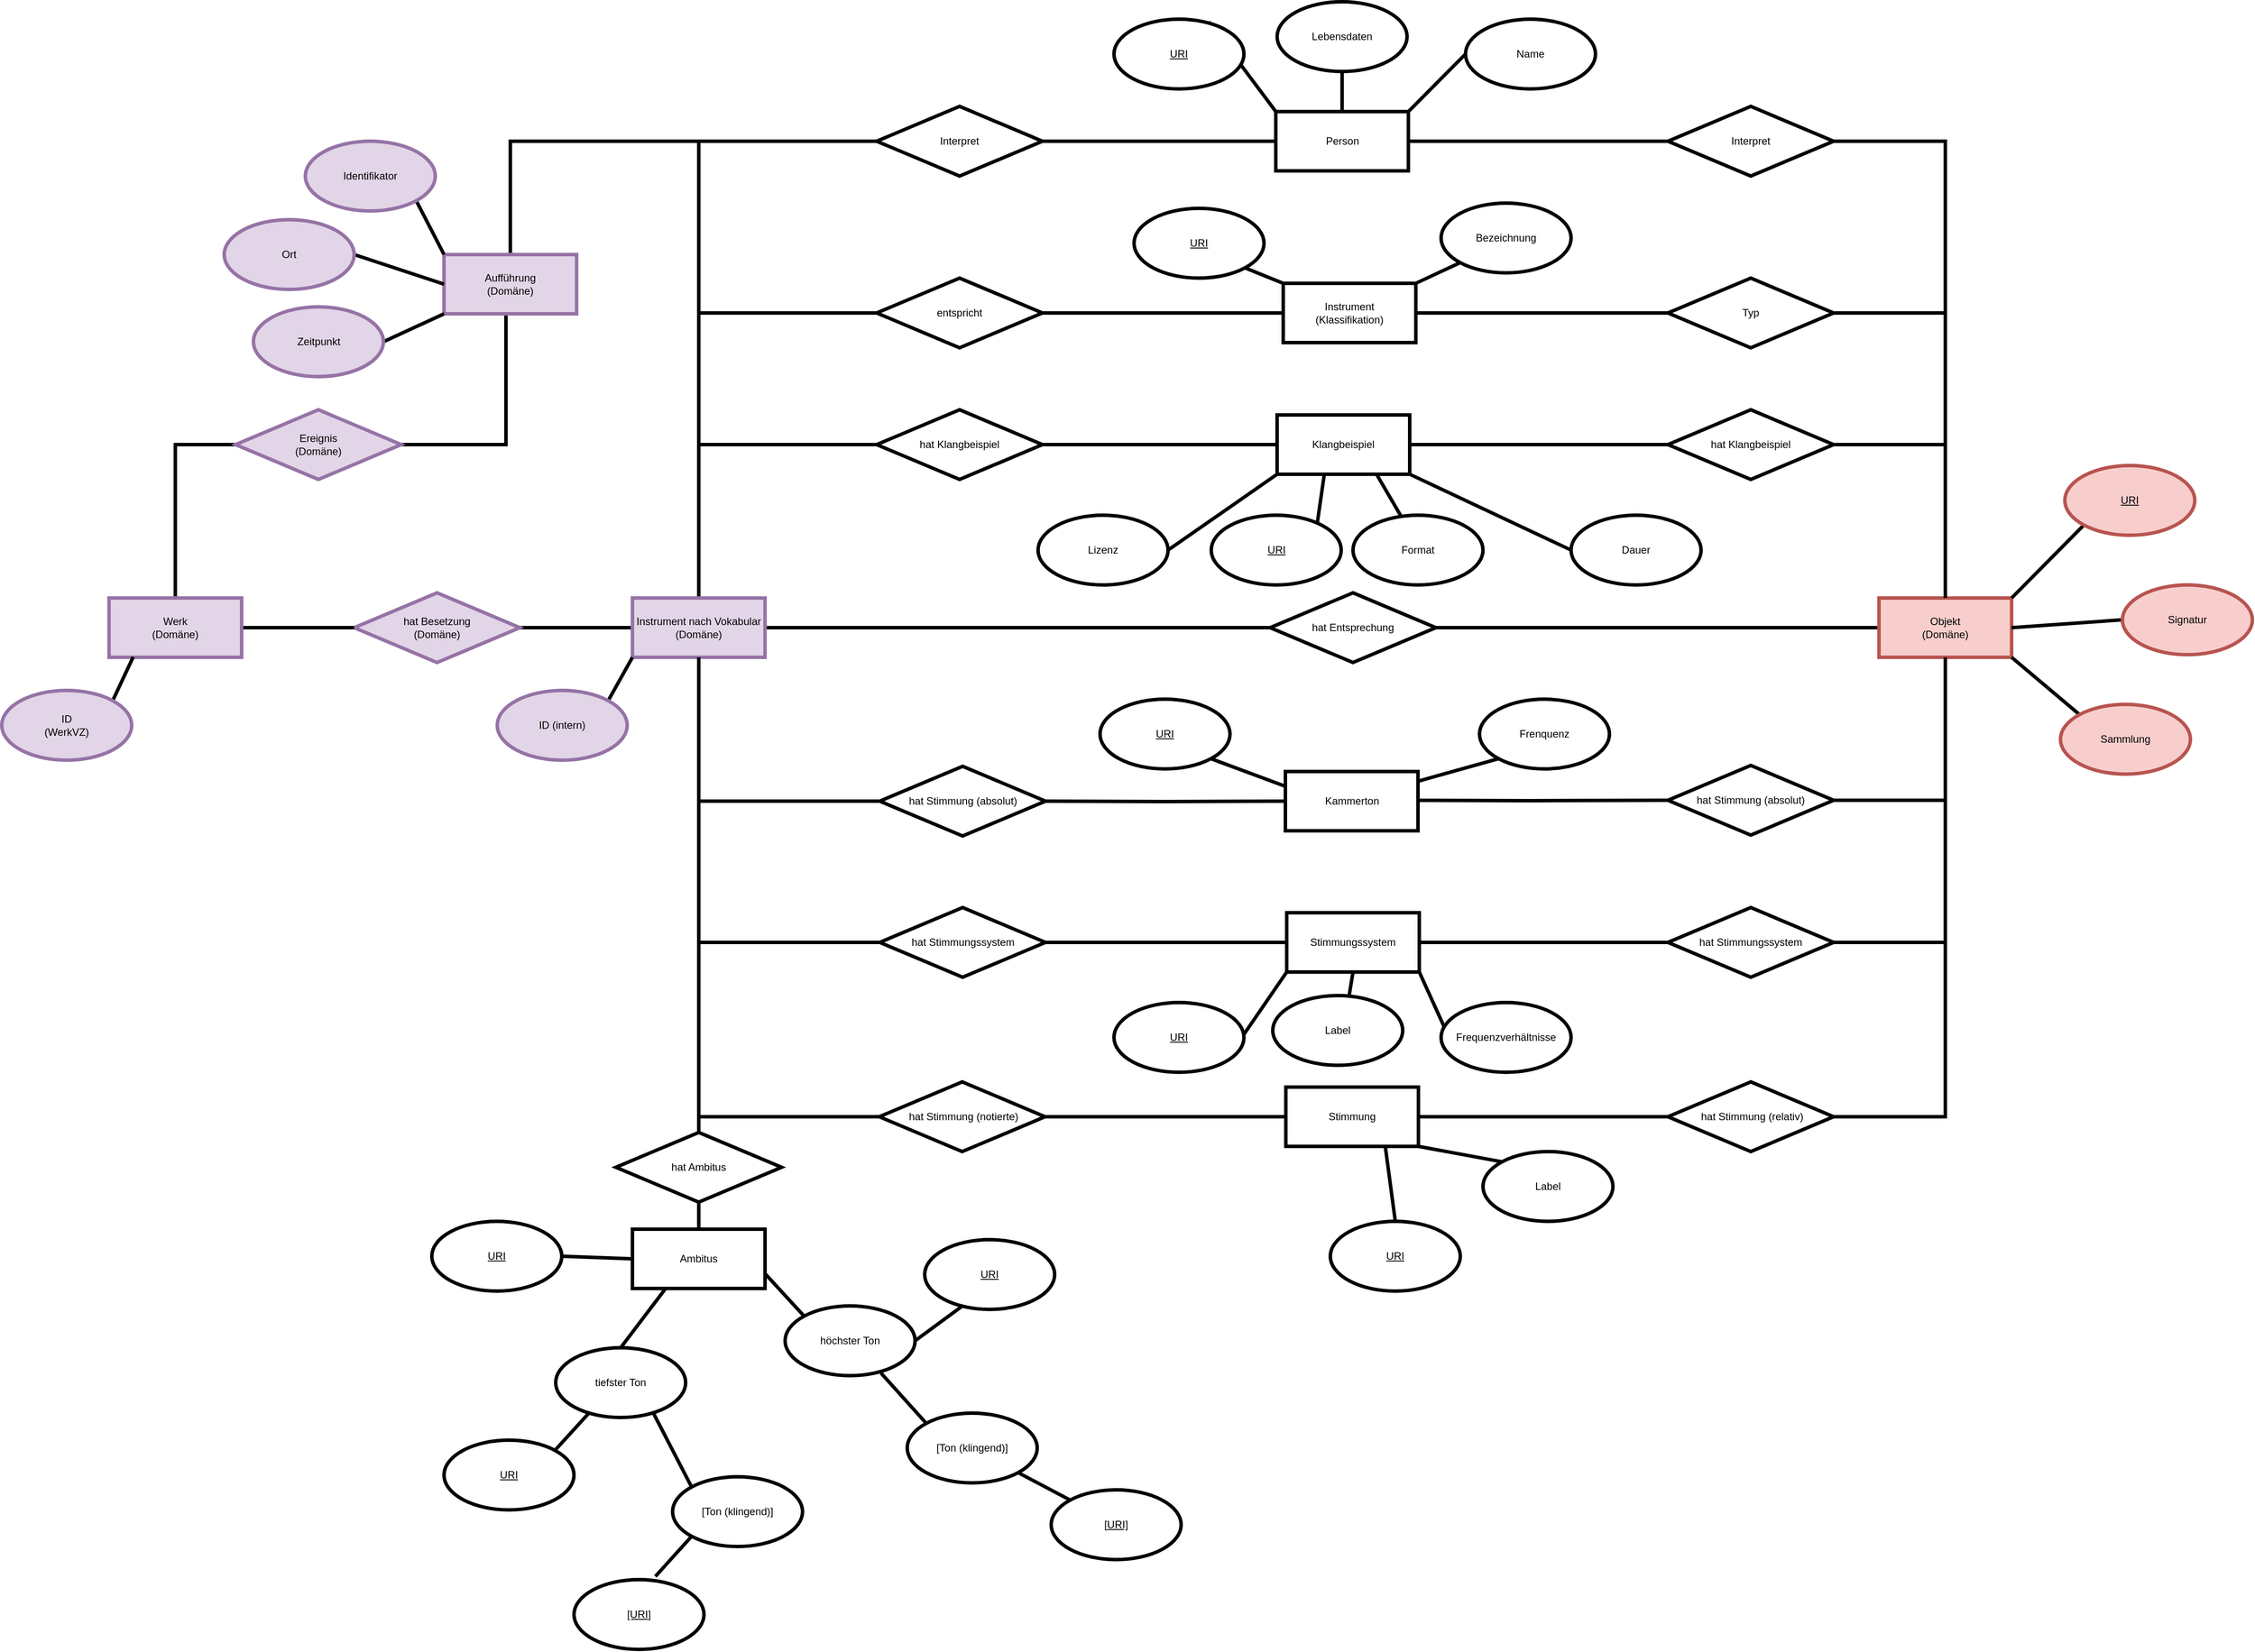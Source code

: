 <mxfile version="12.9.11" type="device"><diagram id="0" name="Page-1"><mxGraphModel dx="1773" dy="1797" grid="1" gridSize="10" guides="1" tooltips="1" connect="1" arrows="0" fold="1" page="1" pageScale="1" pageWidth="827" pageHeight="1169" math="0" shadow="0"><root><mxCell id="0"/><mxCell id="1" parent="0"/><mxCell id="m6ph0pmmL7J3zKuTAGov-68" style="edgeStyle=orthogonalEdgeStyle;rounded=0;orthogonalLoop=1;jettySize=auto;html=1;exitX=1;exitY=0.5;exitDx=0;exitDy=0;entryX=0;entryY=0.5;entryDx=0;entryDy=0;endArrow=none;endFill=0;strokeWidth=4;" parent="1" source="m6ph0pmmL7J3zKuTAGov-38" target="m6ph0pmmL7J3zKuTAGov-53" edge="1"><mxGeometry relative="1" as="geometry"><mxPoint x="216" y="238" as="sourcePoint"/></mxGeometry></mxCell><mxCell id="m6ph0pmmL7J3zKuTAGov-38" value="hat Besetzung&lt;br&gt;(Domäne)" style="rhombus;whiteSpace=wrap;html=1;strokeWidth=4;fillColor=#e1d5e7;strokeColor=#9673a6;" parent="1" vertex="1"><mxGeometry x="-134" y="198" width="190" height="80" as="geometry"/></mxCell><mxCell id="m6ph0pmmL7J3zKuTAGov-72" style="edgeStyle=orthogonalEdgeStyle;rounded=0;orthogonalLoop=1;jettySize=auto;html=1;exitX=1;exitY=0.5;exitDx=0;exitDy=0;entryX=0;entryY=0.5;entryDx=0;entryDy=0;endArrow=none;endFill=0;strokeWidth=4;" parent="1" source="m6ph0pmmL7J3zKuTAGov-44" target="m6ph0pmmL7J3zKuTAGov-56" edge="1"><mxGeometry relative="1" as="geometry"/></mxCell><mxCell id="m6ph0pmmL7J3zKuTAGov-44" value="Interpret" style="rhombus;whiteSpace=wrap;html=1;strokeWidth=4;" parent="1" vertex="1"><mxGeometry x="465" y="-360" width="190" height="80" as="geometry"/></mxCell><mxCell id="m6ph0pmmL7J3zKuTAGov-74" style="edgeStyle=orthogonalEdgeStyle;rounded=0;orthogonalLoop=1;jettySize=auto;html=1;exitX=1;exitY=0.5;exitDx=0;exitDy=0;entryX=0;entryY=0.5;entryDx=0;entryDy=0;endArrow=none;endFill=0;strokeWidth=4;" parent="1" source="m6ph0pmmL7J3zKuTAGov-46" target="m6ph0pmmL7J3zKuTAGov-52" edge="1"><mxGeometry relative="1" as="geometry"/></mxCell><mxCell id="m6ph0pmmL7J3zKuTAGov-46" value="entspricht" style="rhombus;whiteSpace=wrap;html=1;strokeWidth=4;" parent="1" vertex="1"><mxGeometry x="465" y="-163" width="190" height="80" as="geometry"/></mxCell><mxCell id="m6ph0pmmL7J3zKuTAGov-62" style="edgeStyle=orthogonalEdgeStyle;rounded=0;orthogonalLoop=1;jettySize=auto;html=1;exitX=0;exitY=0.5;exitDx=0;exitDy=0;entryX=1;entryY=0.5;entryDx=0;entryDy=0;endArrow=none;endFill=0;strokeWidth=4;" parent="1" source="m6ph0pmmL7J3zKuTAGov-47" target="m6ph0pmmL7J3zKuTAGov-53" edge="1"><mxGeometry relative="1" as="geometry"/></mxCell><mxCell id="m6ph0pmmL7J3zKuTAGov-63" style="edgeStyle=orthogonalEdgeStyle;rounded=0;orthogonalLoop=1;jettySize=auto;html=1;exitX=1;exitY=0.5;exitDx=0;exitDy=0;entryX=0;entryY=0.5;entryDx=0;entryDy=0;endArrow=none;endFill=0;strokeWidth=4;" parent="1" source="m6ph0pmmL7J3zKuTAGov-47" target="m6ph0pmmL7J3zKuTAGov-51" edge="1"><mxGeometry relative="1" as="geometry"><mxPoint x="1333" y="238" as="sourcePoint"/></mxGeometry></mxCell><mxCell id="m6ph0pmmL7J3zKuTAGov-47" value="hat Entsprechung" style="rhombus;whiteSpace=wrap;html=1;strokeWidth=4;" parent="1" vertex="1"><mxGeometry x="916" y="198" width="190" height="80" as="geometry"/></mxCell><mxCell id="m6ph0pmmL7J3zKuTAGov-67" style="edgeStyle=orthogonalEdgeStyle;rounded=0;orthogonalLoop=1;jettySize=auto;html=1;exitX=1;exitY=0.5;exitDx=0;exitDy=0;entryX=0;entryY=0.5;entryDx=0;entryDy=0;endArrow=none;endFill=0;strokeWidth=4;" parent="1" source="m6ph0pmmL7J3zKuTAGov-50" target="m6ph0pmmL7J3zKuTAGov-38" edge="1"><mxGeometry relative="1" as="geometry"/></mxCell><mxCell id="Y8khc2EA3Mad9_BCeof_-4" style="edgeStyle=orthogonalEdgeStyle;rounded=0;orthogonalLoop=1;jettySize=auto;html=1;exitX=0.5;exitY=0;exitDx=0;exitDy=0;entryX=0;entryY=0.5;entryDx=0;entryDy=0;endArrow=none;endFill=0;strokeWidth=4;" edge="1" parent="1" source="m6ph0pmmL7J3zKuTAGov-50" target="Y8khc2EA3Mad9_BCeof_-1"><mxGeometry relative="1" as="geometry"/></mxCell><mxCell id="m6ph0pmmL7J3zKuTAGov-50" value="Werk&lt;br&gt;(Domäne)" style="rounded=0;whiteSpace=wrap;html=1;strokeWidth=4;fillColor=#e1d5e7;strokeColor=#9673a6;" parent="1" vertex="1"><mxGeometry x="-415" y="204" width="152" height="68" as="geometry"/></mxCell><mxCell id="m6ph0pmmL7J3zKuTAGov-69" style="edgeStyle=orthogonalEdgeStyle;rounded=0;orthogonalLoop=1;jettySize=auto;html=1;exitX=0.5;exitY=0;exitDx=0;exitDy=0;entryX=1;entryY=0.5;entryDx=0;entryDy=0;endArrow=none;endFill=0;strokeWidth=4;" parent="1" source="m6ph0pmmL7J3zKuTAGov-51" target="m6ph0pmmL7J3zKuTAGov-55" edge="1"><mxGeometry relative="1" as="geometry"/></mxCell><mxCell id="m6ph0pmmL7J3zKuTAGov-51" value="Objekt&lt;br&gt;(Domäne)" style="rounded=0;whiteSpace=wrap;html=1;strokeWidth=4;fillColor=#f8cecc;strokeColor=#b85450;" parent="1" vertex="1"><mxGeometry x="1614" y="204" width="152" height="68" as="geometry"/></mxCell><mxCell id="m6ph0pmmL7J3zKuTAGov-52" value="Instrument &lt;br&gt;(Klassifikation)" style="rounded=0;whiteSpace=wrap;html=1;strokeWidth=4;" parent="1" vertex="1"><mxGeometry x="931" y="-157" width="152" height="68" as="geometry"/></mxCell><mxCell id="m6ph0pmmL7J3zKuTAGov-71" style="edgeStyle=orthogonalEdgeStyle;rounded=0;orthogonalLoop=1;jettySize=auto;html=1;exitX=0.5;exitY=0;exitDx=0;exitDy=0;entryX=0;entryY=0.5;entryDx=0;entryDy=0;endArrow=none;endFill=0;strokeWidth=4;" parent="1" source="m6ph0pmmL7J3zKuTAGov-53" target="m6ph0pmmL7J3zKuTAGov-44" edge="1"><mxGeometry relative="1" as="geometry"/></mxCell><mxCell id="m6ph0pmmL7J3zKuTAGov-73" style="edgeStyle=orthogonalEdgeStyle;rounded=0;orthogonalLoop=1;jettySize=auto;html=1;exitX=0.5;exitY=0;exitDx=0;exitDy=0;endArrow=none;endFill=0;entryX=0;entryY=0.5;entryDx=0;entryDy=0;strokeWidth=4;" parent="1" source="m6ph0pmmL7J3zKuTAGov-53" target="m6ph0pmmL7J3zKuTAGov-46" edge="1"><mxGeometry relative="1" as="geometry"><mxPoint x="299" y="61" as="targetPoint"/></mxGeometry></mxCell><mxCell id="m6ph0pmmL7J3zKuTAGov-75" style="edgeStyle=orthogonalEdgeStyle;rounded=0;orthogonalLoop=1;jettySize=auto;html=1;exitX=0.5;exitY=0;exitDx=0;exitDy=0;entryX=0;entryY=0.5;entryDx=0;entryDy=0;endArrow=none;endFill=0;strokeWidth=4;" parent="1" source="m6ph0pmmL7J3zKuTAGov-53" target="m6ph0pmmL7J3zKuTAGov-59" edge="1"><mxGeometry relative="1" as="geometry"/></mxCell><mxCell id="m6ph0pmmL7J3zKuTAGov-92" style="edgeStyle=orthogonalEdgeStyle;rounded=0;orthogonalLoop=1;jettySize=auto;html=1;exitX=0.5;exitY=1;exitDx=0;exitDy=0;entryX=0;entryY=0.5;entryDx=0;entryDy=0;endArrow=none;endFill=0;strokeWidth=4;" parent="1" source="m6ph0pmmL7J3zKuTAGov-53" target="m6ph0pmmL7J3zKuTAGov-88" edge="1"><mxGeometry relative="1" as="geometry"/></mxCell><mxCell id="m6ph0pmmL7J3zKuTAGov-103" style="edgeStyle=orthogonalEdgeStyle;rounded=0;orthogonalLoop=1;jettySize=auto;html=1;exitX=0.5;exitY=1;exitDx=0;exitDy=0;entryX=0;entryY=0.5;entryDx=0;entryDy=0;endArrow=none;endFill=0;strokeWidth=4;" parent="1" source="m6ph0pmmL7J3zKuTAGov-53" target="m6ph0pmmL7J3zKuTAGov-91" edge="1"><mxGeometry relative="1" as="geometry"/></mxCell><mxCell id="m6ph0pmmL7J3zKuTAGov-53" value="Instrument nach Vokabular&lt;br&gt;(Domäne)" style="rounded=0;whiteSpace=wrap;html=1;strokeWidth=4;fillColor=#e1d5e7;strokeColor=#9673a6;" parent="1" vertex="1"><mxGeometry x="185" y="204" width="152" height="68" as="geometry"/></mxCell><mxCell id="m6ph0pmmL7J3zKuTAGov-70" style="edgeStyle=orthogonalEdgeStyle;rounded=0;orthogonalLoop=1;jettySize=auto;html=1;exitX=0;exitY=0.5;exitDx=0;exitDy=0;entryX=1;entryY=0.5;entryDx=0;entryDy=0;endArrow=none;endFill=0;strokeWidth=4;" parent="1" source="m6ph0pmmL7J3zKuTAGov-55" target="m6ph0pmmL7J3zKuTAGov-56" edge="1"><mxGeometry relative="1" as="geometry"/></mxCell><mxCell id="m6ph0pmmL7J3zKuTAGov-55" value="Interpret" style="rhombus;whiteSpace=wrap;html=1;strokeWidth=4;" parent="1" vertex="1"><mxGeometry x="1372" y="-360" width="190" height="80" as="geometry"/></mxCell><mxCell id="m6ph0pmmL7J3zKuTAGov-56" value="Person" style="rounded=0;whiteSpace=wrap;html=1;strokeWidth=4;" parent="1" vertex="1"><mxGeometry x="922.5" y="-354" width="152" height="68" as="geometry"/></mxCell><mxCell id="m6ph0pmmL7J3zKuTAGov-65" style="edgeStyle=orthogonalEdgeStyle;rounded=0;orthogonalLoop=1;jettySize=auto;html=1;exitX=1;exitY=0.5;exitDx=0;exitDy=0;entryX=0;entryY=0.5;entryDx=0;entryDy=0;endArrow=none;endFill=0;strokeWidth=4;" parent="1" source="m6ph0pmmL7J3zKuTAGov-57" target="m6ph0pmmL7J3zKuTAGov-58" edge="1"><mxGeometry relative="1" as="geometry"/></mxCell><mxCell id="m6ph0pmmL7J3zKuTAGov-152" style="rounded=0;orthogonalLoop=1;jettySize=auto;html=1;exitX=0;exitY=1;exitDx=0;exitDy=0;entryX=1;entryY=0.5;entryDx=0;entryDy=0;endArrow=none;endFill=0;strokeWidth=4;" parent="1" source="m6ph0pmmL7J3zKuTAGov-57" target="m6ph0pmmL7J3zKuTAGov-151" edge="1"><mxGeometry relative="1" as="geometry"/></mxCell><mxCell id="m6ph0pmmL7J3zKuTAGov-153" style="rounded=0;orthogonalLoop=1;jettySize=auto;html=1;exitX=0.355;exitY=1.015;exitDx=0;exitDy=0;entryX=0.815;entryY=0.125;entryDx=0;entryDy=0;endArrow=none;endFill=0;strokeWidth=4;entryPerimeter=0;exitPerimeter=0;" parent="1" source="m6ph0pmmL7J3zKuTAGov-57" target="m6ph0pmmL7J3zKuTAGov-120" edge="1"><mxGeometry relative="1" as="geometry"/></mxCell><mxCell id="m6ph0pmmL7J3zKuTAGov-154" style="rounded=0;orthogonalLoop=1;jettySize=auto;html=1;exitX=0.75;exitY=1;exitDx=0;exitDy=0;endArrow=none;endFill=0;strokeWidth=4;entryX=0.369;entryY=0.013;entryDx=0;entryDy=0;entryPerimeter=0;" parent="1" source="m6ph0pmmL7J3zKuTAGov-57" target="m6ph0pmmL7J3zKuTAGov-150" edge="1"><mxGeometry relative="1" as="geometry"><mxPoint x="1033" y="-127" as="targetPoint"/></mxGeometry></mxCell><mxCell id="m6ph0pmmL7J3zKuTAGov-155" style="rounded=0;orthogonalLoop=1;jettySize=auto;html=1;exitX=1;exitY=1;exitDx=0;exitDy=0;entryX=0;entryY=0.5;entryDx=0;entryDy=0;endArrow=none;endFill=0;strokeWidth=4;" parent="1" source="m6ph0pmmL7J3zKuTAGov-57" target="m6ph0pmmL7J3zKuTAGov-121" edge="1"><mxGeometry relative="1" as="geometry"/></mxCell><mxCell id="m6ph0pmmL7J3zKuTAGov-57" value="Klangbeispiel" style="rounded=0;whiteSpace=wrap;html=1;strokeWidth=4;" parent="1" vertex="1"><mxGeometry x="924" y="-6" width="152" height="68" as="geometry"/></mxCell><mxCell id="m6ph0pmmL7J3zKuTAGov-66" style="edgeStyle=orthogonalEdgeStyle;rounded=0;orthogonalLoop=1;jettySize=auto;html=1;exitX=1;exitY=0.5;exitDx=0;exitDy=0;entryX=0.5;entryY=0;entryDx=0;entryDy=0;endArrow=none;endFill=0;strokeWidth=4;" parent="1" source="m6ph0pmmL7J3zKuTAGov-58" target="m6ph0pmmL7J3zKuTAGov-51" edge="1"><mxGeometry relative="1" as="geometry"><mxPoint x="1725" y="125" as="targetPoint"/></mxGeometry></mxCell><mxCell id="m6ph0pmmL7J3zKuTAGov-58" value="hat Klangbeispiel" style="rhombus;whiteSpace=wrap;html=1;strokeWidth=4;" parent="1" vertex="1"><mxGeometry x="1372" y="-12" width="190" height="80" as="geometry"/></mxCell><mxCell id="m6ph0pmmL7J3zKuTAGov-76" style="edgeStyle=orthogonalEdgeStyle;rounded=0;orthogonalLoop=1;jettySize=auto;html=1;exitX=1;exitY=0.5;exitDx=0;exitDy=0;entryX=0;entryY=0.5;entryDx=0;entryDy=0;endArrow=none;endFill=0;strokeWidth=4;" parent="1" source="m6ph0pmmL7J3zKuTAGov-59" target="m6ph0pmmL7J3zKuTAGov-57" edge="1"><mxGeometry relative="1" as="geometry"/></mxCell><mxCell id="m6ph0pmmL7J3zKuTAGov-59" value="hat Klangbeispiel" style="rhombus;whiteSpace=wrap;html=1;strokeWidth=4;" parent="1" vertex="1"><mxGeometry x="465" y="-12" width="190" height="80" as="geometry"/></mxCell><mxCell id="m6ph0pmmL7J3zKuTAGov-78" style="edgeStyle=orthogonalEdgeStyle;rounded=0;orthogonalLoop=1;jettySize=auto;html=1;exitX=1;exitY=0.5;exitDx=0;exitDy=0;entryX=0.5;entryY=0;entryDx=0;entryDy=0;endArrow=none;endFill=0;strokeWidth=4;" parent="1" source="m6ph0pmmL7J3zKuTAGov-77" target="m6ph0pmmL7J3zKuTAGov-51" edge="1"><mxGeometry relative="1" as="geometry"/></mxCell><mxCell id="m6ph0pmmL7J3zKuTAGov-79" style="rounded=0;orthogonalLoop=1;jettySize=auto;html=1;exitX=0;exitY=0.5;exitDx=0;exitDy=0;entryX=1;entryY=0.5;entryDx=0;entryDy=0;endArrow=none;endFill=0;edgeStyle=orthogonalEdgeStyle;strokeWidth=4;" parent="1" source="m6ph0pmmL7J3zKuTAGov-77" target="m6ph0pmmL7J3zKuTAGov-52" edge="1"><mxGeometry relative="1" as="geometry"/></mxCell><mxCell id="m6ph0pmmL7J3zKuTAGov-77" value="Typ" style="rhombus;whiteSpace=wrap;html=1;strokeWidth=4;" parent="1" vertex="1"><mxGeometry x="1372" y="-163" width="190" height="80" as="geometry"/></mxCell><mxCell id="m6ph0pmmL7J3zKuTAGov-81" value="Ambitus" style="rounded=0;whiteSpace=wrap;html=1;strokeWidth=4;" parent="1" vertex="1"><mxGeometry x="185" y="928" width="152" height="68" as="geometry"/></mxCell><mxCell id="m6ph0pmmL7J3zKuTAGov-101" style="edgeStyle=orthogonalEdgeStyle;rounded=0;orthogonalLoop=1;jettySize=auto;html=1;exitX=1;exitY=0.5;exitDx=0;exitDy=0;entryX=0;entryY=0.5;entryDx=0;entryDy=0;endArrow=none;endFill=0;strokeWidth=4;" parent="1" source="m6ph0pmmL7J3zKuTAGov-82" target="m6ph0pmmL7J3zKuTAGov-100" edge="1"><mxGeometry relative="1" as="geometry"/></mxCell><mxCell id="m6ph0pmmL7J3zKuTAGov-82" value="Stimmungssystem" style="rounded=0;whiteSpace=wrap;html=1;strokeWidth=4;" parent="1" vertex="1"><mxGeometry x="935" y="565" width="152" height="68" as="geometry"/></mxCell><mxCell id="m6ph0pmmL7J3zKuTAGov-94" style="edgeStyle=orthogonalEdgeStyle;rounded=0;orthogonalLoop=1;jettySize=auto;html=1;exitX=1;exitY=0.5;exitDx=0;exitDy=0;endArrow=none;endFill=0;strokeWidth=4;entryX=0;entryY=0.5;entryDx=0;entryDy=0;" parent="1" target="m6ph0pmmL7J3zKuTAGov-89" edge="1"><mxGeometry relative="1" as="geometry"><mxPoint x="1056.25" y="436" as="sourcePoint"/><mxPoint x="1342.75" y="403" as="targetPoint"/></mxGeometry></mxCell><mxCell id="m6ph0pmmL7J3zKuTAGov-83" value="Kammerton" style="rounded=0;whiteSpace=wrap;html=1;strokeWidth=4;" parent="1" vertex="1"><mxGeometry x="933.5" y="403" width="152" height="68" as="geometry"/></mxCell><mxCell id="m6ph0pmmL7J3zKuTAGov-110" style="edgeStyle=orthogonalEdgeStyle;rounded=0;orthogonalLoop=1;jettySize=auto;html=1;exitX=0.5;exitY=0;exitDx=0;exitDy=0;entryX=0.5;entryY=1;entryDx=0;entryDy=0;endArrow=none;endFill=0;strokeWidth=4;" parent="1" source="m6ph0pmmL7J3zKuTAGov-87" target="m6ph0pmmL7J3zKuTAGov-53" edge="1"><mxGeometry relative="1" as="geometry"><mxPoint x="263" y="582" as="sourcePoint"/></mxGeometry></mxCell><mxCell id="m6ph0pmmL7J3zKuTAGov-111" style="edgeStyle=orthogonalEdgeStyle;rounded=0;orthogonalLoop=1;jettySize=auto;html=1;exitX=0.5;exitY=1;exitDx=0;exitDy=0;entryX=0.5;entryY=0;entryDx=0;entryDy=0;endArrow=none;endFill=0;strokeWidth=4;" parent="1" source="m6ph0pmmL7J3zKuTAGov-87" target="m6ph0pmmL7J3zKuTAGov-81" edge="1"><mxGeometry relative="1" as="geometry"><mxPoint x="261" y="884" as="sourcePoint"/></mxGeometry></mxCell><mxCell id="m6ph0pmmL7J3zKuTAGov-87" value="hat Ambitus" style="rhombus;whiteSpace=wrap;html=1;strokeWidth=4;" parent="1" vertex="1"><mxGeometry x="166" y="817" width="190" height="80" as="geometry"/></mxCell><mxCell id="m6ph0pmmL7J3zKuTAGov-93" style="edgeStyle=orthogonalEdgeStyle;rounded=0;orthogonalLoop=1;jettySize=auto;html=1;exitX=1;exitY=0.5;exitDx=0;exitDy=0;entryX=0;entryY=0.5;entryDx=0;entryDy=0;endArrow=none;endFill=0;strokeWidth=4;" parent="1" target="m6ph0pmmL7J3zKuTAGov-83" edge="1"><mxGeometry relative="1" as="geometry"><mxPoint x="658.5" y="437" as="sourcePoint"/></mxGeometry></mxCell><mxCell id="m6ph0pmmL7J3zKuTAGov-88" value="hat Stimmung (absolut)" style="rhombus;whiteSpace=wrap;html=1;strokeWidth=4;" parent="1" vertex="1"><mxGeometry x="468.5" y="397" width="190" height="80" as="geometry"/></mxCell><mxCell id="m6ph0pmmL7J3zKuTAGov-95" style="edgeStyle=orthogonalEdgeStyle;rounded=0;orthogonalLoop=1;jettySize=auto;html=1;exitX=1;exitY=0.5;exitDx=0;exitDy=0;entryX=0.5;entryY=1;entryDx=0;entryDy=0;endArrow=none;endFill=0;strokeWidth=4;" parent="1" source="m6ph0pmmL7J3zKuTAGov-89" target="m6ph0pmmL7J3zKuTAGov-51" edge="1"><mxGeometry relative="1" as="geometry"/></mxCell><mxCell id="m6ph0pmmL7J3zKuTAGov-89" value="hat Stimmung (absolut)" style="rhombus;whiteSpace=wrap;html=1;strokeWidth=4;" parent="1" vertex="1"><mxGeometry x="1372" y="396" width="190" height="80" as="geometry"/></mxCell><mxCell id="m6ph0pmmL7J3zKuTAGov-108" style="edgeStyle=orthogonalEdgeStyle;rounded=0;orthogonalLoop=1;jettySize=auto;html=1;exitX=1;exitY=0.5;exitDx=0;exitDy=0;entryX=0;entryY=0.5;entryDx=0;entryDy=0;endArrow=none;endFill=0;strokeWidth=4;" parent="1" source="m6ph0pmmL7J3zKuTAGov-90" target="m6ph0pmmL7J3zKuTAGov-105" edge="1"><mxGeometry relative="1" as="geometry"/></mxCell><mxCell id="m6ph0pmmL7J3zKuTAGov-90" value="Stimmung" style="rounded=0;whiteSpace=wrap;html=1;strokeWidth=4;" parent="1" vertex="1"><mxGeometry x="934" y="765" width="152" height="68" as="geometry"/></mxCell><mxCell id="m6ph0pmmL7J3zKuTAGov-104" style="edgeStyle=orthogonalEdgeStyle;rounded=0;orthogonalLoop=1;jettySize=auto;html=1;exitX=1;exitY=0.5;exitDx=0;exitDy=0;entryX=0;entryY=0.5;entryDx=0;entryDy=0;endArrow=none;endFill=0;strokeWidth=4;" parent="1" source="m6ph0pmmL7J3zKuTAGov-91" target="m6ph0pmmL7J3zKuTAGov-90" edge="1"><mxGeometry relative="1" as="geometry"/></mxCell><mxCell id="m6ph0pmmL7J3zKuTAGov-91" value="&amp;nbsp;hat Stimmung (notierte)" style="rhombus;whiteSpace=wrap;html=1;strokeWidth=4;" parent="1" vertex="1"><mxGeometry x="468" y="759" width="190" height="80" as="geometry"/></mxCell><mxCell id="m6ph0pmmL7J3zKuTAGov-97" style="edgeStyle=orthogonalEdgeStyle;rounded=0;orthogonalLoop=1;jettySize=auto;html=1;exitX=0;exitY=0.5;exitDx=0;exitDy=0;entryX=0.5;entryY=1;entryDx=0;entryDy=0;endArrow=none;endFill=0;strokeWidth=4;" parent="1" source="m6ph0pmmL7J3zKuTAGov-96" target="m6ph0pmmL7J3zKuTAGov-53" edge="1"><mxGeometry relative="1" as="geometry"/></mxCell><mxCell id="m6ph0pmmL7J3zKuTAGov-98" style="edgeStyle=orthogonalEdgeStyle;rounded=0;orthogonalLoop=1;jettySize=auto;html=1;exitX=1;exitY=0.5;exitDx=0;exitDy=0;entryX=0;entryY=0.5;entryDx=0;entryDy=0;endArrow=none;endFill=0;strokeWidth=4;" parent="1" source="m6ph0pmmL7J3zKuTAGov-96" target="m6ph0pmmL7J3zKuTAGov-82" edge="1"><mxGeometry relative="1" as="geometry"/></mxCell><mxCell id="m6ph0pmmL7J3zKuTAGov-96" value="hat Stimmungssystem" style="rhombus;whiteSpace=wrap;html=1;strokeWidth=4;" parent="1" vertex="1"><mxGeometry x="468.5" y="559" width="190" height="80" as="geometry"/></mxCell><mxCell id="m6ph0pmmL7J3zKuTAGov-102" style="edgeStyle=orthogonalEdgeStyle;rounded=0;orthogonalLoop=1;jettySize=auto;html=1;exitX=1;exitY=0.5;exitDx=0;exitDy=0;entryX=0.5;entryY=1;entryDx=0;entryDy=0;endArrow=none;endFill=0;strokeWidth=4;" parent="1" source="m6ph0pmmL7J3zKuTAGov-100" target="m6ph0pmmL7J3zKuTAGov-51" edge="1"><mxGeometry relative="1" as="geometry"/></mxCell><mxCell id="m6ph0pmmL7J3zKuTAGov-100" value="hat Stimmungssystem" style="rhombus;whiteSpace=wrap;html=1;strokeWidth=4;" parent="1" vertex="1"><mxGeometry x="1372" y="559" width="190" height="80" as="geometry"/></mxCell><mxCell id="m6ph0pmmL7J3zKuTAGov-109" style="edgeStyle=orthogonalEdgeStyle;rounded=0;orthogonalLoop=1;jettySize=auto;html=1;exitX=1;exitY=0.5;exitDx=0;exitDy=0;entryX=0.5;entryY=1;entryDx=0;entryDy=0;endArrow=none;endFill=0;strokeWidth=4;" parent="1" source="m6ph0pmmL7J3zKuTAGov-105" target="m6ph0pmmL7J3zKuTAGov-51" edge="1"><mxGeometry relative="1" as="geometry"/></mxCell><mxCell id="m6ph0pmmL7J3zKuTAGov-105" value="&amp;nbsp;hat Stimmung (relativ)" style="rhombus;whiteSpace=wrap;html=1;strokeWidth=4;" parent="1" vertex="1"><mxGeometry x="1372" y="759" width="190" height="80" as="geometry"/></mxCell><mxCell id="m6ph0pmmL7J3zKuTAGov-120" value="&lt;u&gt;URI&lt;/u&gt;" style="ellipse;whiteSpace=wrap;html=1;strokeWidth=4;" parent="1" vertex="1"><mxGeometry x="848.5" y="109" width="149" height="80" as="geometry"/></mxCell><mxCell id="m6ph0pmmL7J3zKuTAGov-121" value="Dauer" style="ellipse;whiteSpace=wrap;html=1;strokeWidth=4;" parent="1" vertex="1"><mxGeometry x="1261" y="109" width="149" height="80" as="geometry"/></mxCell><mxCell id="m6ph0pmmL7J3zKuTAGov-156" style="edgeStyle=none;rounded=0;orthogonalLoop=1;jettySize=auto;html=1;exitX=1;exitY=1;exitDx=0;exitDy=0;entryX=0;entryY=0;entryDx=0;entryDy=0;endArrow=none;endFill=0;strokeWidth=4;" parent="1" source="m6ph0pmmL7J3zKuTAGov-122" target="m6ph0pmmL7J3zKuTAGov-52" edge="1"><mxGeometry relative="1" as="geometry"/></mxCell><mxCell id="m6ph0pmmL7J3zKuTAGov-122" value="&lt;u&gt;URI&lt;/u&gt;" style="ellipse;whiteSpace=wrap;html=1;strokeWidth=4;" parent="1" vertex="1"><mxGeometry x="760" y="-243" width="149" height="80" as="geometry"/></mxCell><mxCell id="m6ph0pmmL7J3zKuTAGov-157" style="edgeStyle=none;rounded=0;orthogonalLoop=1;jettySize=auto;html=1;exitX=0;exitY=1;exitDx=0;exitDy=0;entryX=1;entryY=0;entryDx=0;entryDy=0;endArrow=none;endFill=0;strokeWidth=4;" parent="1" source="m6ph0pmmL7J3zKuTAGov-123" target="m6ph0pmmL7J3zKuTAGov-52" edge="1"><mxGeometry relative="1" as="geometry"><mxPoint x="1134.238" y="-174.493" as="sourcePoint"/></mxGeometry></mxCell><mxCell id="m6ph0pmmL7J3zKuTAGov-123" value="Bezeichnung" style="ellipse;whiteSpace=wrap;html=1;strokeWidth=4;" parent="1" vertex="1"><mxGeometry x="1112" y="-249" width="149" height="80" as="geometry"/></mxCell><mxCell id="m6ph0pmmL7J3zKuTAGov-167" style="edgeStyle=none;rounded=0;orthogonalLoop=1;jettySize=auto;html=1;exitX=0;exitY=0;exitDx=0;exitDy=0;entryX=1;entryY=1;entryDx=0;entryDy=0;endArrow=none;endFill=0;strokeWidth=4;" parent="1" source="m6ph0pmmL7J3zKuTAGov-124" target="m6ph0pmmL7J3zKuTAGov-51" edge="1"><mxGeometry relative="1" as="geometry"/></mxCell><mxCell id="m6ph0pmmL7J3zKuTAGov-124" value="Sammlung" style="ellipse;whiteSpace=wrap;html=1;strokeWidth=4;fillColor=#f8cecc;strokeColor=#b85450;" parent="1" vertex="1"><mxGeometry x="1822" y="326" width="149" height="80" as="geometry"/></mxCell><mxCell id="m6ph0pmmL7J3zKuTAGov-168" style="edgeStyle=none;rounded=0;orthogonalLoop=1;jettySize=auto;html=1;exitX=0;exitY=0.5;exitDx=0;exitDy=0;entryX=1;entryY=0.5;entryDx=0;entryDy=0;endArrow=none;endFill=0;strokeWidth=4;" parent="1" source="m6ph0pmmL7J3zKuTAGov-125" target="m6ph0pmmL7J3zKuTAGov-51" edge="1"><mxGeometry relative="1" as="geometry"/></mxCell><mxCell id="m6ph0pmmL7J3zKuTAGov-125" value="Signatur" style="ellipse;whiteSpace=wrap;html=1;strokeWidth=4;fillColor=#f8cecc;strokeColor=#b85450;" parent="1" vertex="1"><mxGeometry x="1893" y="189" width="149" height="80" as="geometry"/></mxCell><mxCell id="m6ph0pmmL7J3zKuTAGov-166" style="edgeStyle=none;rounded=0;orthogonalLoop=1;jettySize=auto;html=1;exitX=0;exitY=1;exitDx=0;exitDy=0;entryX=1;entryY=0;entryDx=0;entryDy=0;endArrow=none;endFill=0;strokeWidth=4;" parent="1" source="m6ph0pmmL7J3zKuTAGov-126" target="m6ph0pmmL7J3zKuTAGov-51" edge="1"><mxGeometry relative="1" as="geometry"/></mxCell><mxCell id="m6ph0pmmL7J3zKuTAGov-126" value="&lt;u&gt;URI&lt;/u&gt;" style="ellipse;whiteSpace=wrap;html=1;strokeWidth=4;fillColor=#f8cecc;strokeColor=#b85450;" parent="1" vertex="1"><mxGeometry x="1827" y="52" width="149" height="80" as="geometry"/></mxCell><mxCell id="m6ph0pmmL7J3zKuTAGov-160" style="edgeStyle=none;rounded=0;orthogonalLoop=1;jettySize=auto;html=1;exitX=0;exitY=0.5;exitDx=0;exitDy=0;entryX=1;entryY=0;entryDx=0;entryDy=0;endArrow=none;endFill=0;strokeWidth=4;" parent="1" source="m6ph0pmmL7J3zKuTAGov-127" target="m6ph0pmmL7J3zKuTAGov-56" edge="1"><mxGeometry relative="1" as="geometry"><mxPoint x="1186.238" y="-254.507" as="sourcePoint"/></mxGeometry></mxCell><mxCell id="m6ph0pmmL7J3zKuTAGov-127" value="Name" style="ellipse;whiteSpace=wrap;html=1;strokeWidth=4;" parent="1" vertex="1"><mxGeometry x="1140" y="-460" width="149" height="80" as="geometry"/></mxCell><mxCell id="m6ph0pmmL7J3zKuTAGov-158" style="edgeStyle=none;rounded=0;orthogonalLoop=1;jettySize=auto;html=1;exitX=0.729;exitY=0.038;exitDx=0;exitDy=0;entryX=0;entryY=0;entryDx=0;entryDy=0;endArrow=none;endFill=0;strokeWidth=4;exitPerimeter=0;" parent="1" source="m6ph0pmmL7J3zKuTAGov-128" target="m6ph0pmmL7J3zKuTAGov-56" edge="1"><mxGeometry relative="1" as="geometry"><mxPoint x="823.762" y="-258.507" as="sourcePoint"/></mxGeometry></mxCell><mxCell id="m6ph0pmmL7J3zKuTAGov-128" value="&lt;u&gt;URI&lt;/u&gt;" style="ellipse;whiteSpace=wrap;html=1;strokeWidth=4;" parent="1" vertex="1"><mxGeometry x="737" y="-460" width="149" height="80" as="geometry"/></mxCell><mxCell id="m6ph0pmmL7J3zKuTAGov-159" style="edgeStyle=none;rounded=0;orthogonalLoop=1;jettySize=auto;html=1;exitX=0.5;exitY=0;exitDx=0;exitDy=0;entryX=0.5;entryY=0;entryDx=0;entryDy=0;endArrow=none;endFill=0;strokeWidth=4;" parent="1" source="m6ph0pmmL7J3zKuTAGov-129" target="m6ph0pmmL7J3zKuTAGov-56" edge="1"><mxGeometry relative="1" as="geometry"><mxPoint x="1000" y="-266" as="sourcePoint"/></mxGeometry></mxCell><mxCell id="m6ph0pmmL7J3zKuTAGov-129" value="Lebensdaten" style="ellipse;whiteSpace=wrap;html=1;strokeWidth=4;" parent="1" vertex="1"><mxGeometry x="924" y="-480" width="149" height="80" as="geometry"/></mxCell><mxCell id="m6ph0pmmL7J3zKuTAGov-161" style="edgeStyle=none;rounded=0;orthogonalLoop=1;jettySize=auto;html=1;exitX=1;exitY=1;exitDx=0;exitDy=0;entryX=0;entryY=0.25;entryDx=0;entryDy=0;endArrow=none;endFill=0;strokeWidth=4;" parent="1" source="m6ph0pmmL7J3zKuTAGov-130" target="m6ph0pmmL7J3zKuTAGov-83" edge="1"><mxGeometry relative="1" as="geometry"/></mxCell><mxCell id="m6ph0pmmL7J3zKuTAGov-130" value="&lt;u&gt;URI&lt;/u&gt;" style="ellipse;whiteSpace=wrap;html=1;strokeWidth=4;" parent="1" vertex="1"><mxGeometry x="721" y="320" width="149" height="80" as="geometry"/></mxCell><mxCell id="m6ph0pmmL7J3zKuTAGov-165" style="edgeStyle=none;rounded=0;orthogonalLoop=1;jettySize=auto;html=1;exitX=0;exitY=1;exitDx=0;exitDy=0;entryX=1;entryY=1;entryDx=0;entryDy=0;endArrow=none;endFill=0;strokeWidth=4;" parent="1" source="m6ph0pmmL7J3zKuTAGov-131" target="m6ph0pmmL7J3zKuTAGov-82" edge="1"><mxGeometry relative="1" as="geometry"/></mxCell><mxCell id="m6ph0pmmL7J3zKuTAGov-131" value="Frequenzverhältnisse" style="ellipse;whiteSpace=wrap;html=1;strokeWidth=4;" parent="1" vertex="1"><mxGeometry x="1112" y="668" width="149" height="80" as="geometry"/></mxCell><mxCell id="m6ph0pmmL7J3zKuTAGov-169" style="edgeStyle=none;rounded=0;orthogonalLoop=1;jettySize=auto;html=1;exitX=0.5;exitY=0;exitDx=0;exitDy=0;entryX=0.75;entryY=1;entryDx=0;entryDy=0;endArrow=none;endFill=0;strokeWidth=4;" parent="1" source="m6ph0pmmL7J3zKuTAGov-132" target="m6ph0pmmL7J3zKuTAGov-90" edge="1"><mxGeometry relative="1" as="geometry"/></mxCell><mxCell id="m6ph0pmmL7J3zKuTAGov-132" value="&lt;u&gt;URI&lt;/u&gt;" style="ellipse;whiteSpace=wrap;html=1;strokeWidth=4;" parent="1" vertex="1"><mxGeometry x="985" y="919" width="149" height="80" as="geometry"/></mxCell><mxCell id="m6ph0pmmL7J3zKuTAGov-162" style="edgeStyle=none;rounded=0;orthogonalLoop=1;jettySize=auto;html=1;exitX=0;exitY=1;exitDx=0;exitDy=0;entryX=1.003;entryY=0.162;entryDx=0;entryDy=0;entryPerimeter=0;endArrow=none;endFill=0;strokeWidth=4;" parent="1" source="m6ph0pmmL7J3zKuTAGov-136" target="m6ph0pmmL7J3zKuTAGov-83" edge="1"><mxGeometry relative="1" as="geometry"/></mxCell><mxCell id="m6ph0pmmL7J3zKuTAGov-136" value="Frenquenz" style="ellipse;whiteSpace=wrap;html=1;strokeWidth=4;" parent="1" vertex="1"><mxGeometry x="1156" y="320" width="149" height="80" as="geometry"/></mxCell><mxCell id="m6ph0pmmL7J3zKuTAGov-163" style="edgeStyle=none;rounded=0;orthogonalLoop=1;jettySize=auto;html=1;exitX=1;exitY=1;exitDx=0;exitDy=0;entryX=0;entryY=1;entryDx=0;entryDy=0;endArrow=none;endFill=0;strokeWidth=4;" parent="1" source="m6ph0pmmL7J3zKuTAGov-137" target="m6ph0pmmL7J3zKuTAGov-82" edge="1"><mxGeometry relative="1" as="geometry"/></mxCell><mxCell id="m6ph0pmmL7J3zKuTAGov-137" value="&lt;u&gt;URI&lt;/u&gt;" style="ellipse;whiteSpace=wrap;html=1;strokeWidth=4;" parent="1" vertex="1"><mxGeometry x="737" y="668" width="149" height="80" as="geometry"/></mxCell><mxCell id="m6ph0pmmL7J3zKuTAGov-170" style="edgeStyle=none;rounded=0;orthogonalLoop=1;jettySize=auto;html=1;exitX=0;exitY=0;exitDx=0;exitDy=0;entryX=1;entryY=1;entryDx=0;entryDy=0;endArrow=none;endFill=0;strokeWidth=4;" parent="1" source="m6ph0pmmL7J3zKuTAGov-138" target="m6ph0pmmL7J3zKuTAGov-90" edge="1"><mxGeometry relative="1" as="geometry"/></mxCell><mxCell id="m6ph0pmmL7J3zKuTAGov-138" value="Label" style="ellipse;whiteSpace=wrap;html=1;strokeWidth=4;" parent="1" vertex="1"><mxGeometry x="1160" y="839" width="149" height="80" as="geometry"/></mxCell><mxCell id="m6ph0pmmL7J3zKuTAGov-164" style="edgeStyle=none;rounded=0;orthogonalLoop=1;jettySize=auto;html=1;exitX=0.5;exitY=1;exitDx=0;exitDy=0;entryX=0.5;entryY=1;entryDx=0;entryDy=0;endArrow=none;endFill=0;strokeWidth=4;" parent="1" source="m6ph0pmmL7J3zKuTAGov-139" target="m6ph0pmmL7J3zKuTAGov-82" edge="1"><mxGeometry relative="1" as="geometry"/></mxCell><mxCell id="m6ph0pmmL7J3zKuTAGov-139" value="Label" style="ellipse;whiteSpace=wrap;html=1;strokeWidth=4;" parent="1" vertex="1"><mxGeometry x="919" y="660" width="149" height="80" as="geometry"/></mxCell><mxCell id="m6ph0pmmL7J3zKuTAGov-172" style="edgeStyle=none;rounded=0;orthogonalLoop=1;jettySize=auto;html=1;exitX=0.5;exitY=0;exitDx=0;exitDy=0;entryX=0.25;entryY=1;entryDx=0;entryDy=0;endArrow=none;endFill=0;strokeWidth=4;" parent="1" source="m6ph0pmmL7J3zKuTAGov-140" target="m6ph0pmmL7J3zKuTAGov-81" edge="1"><mxGeometry relative="1" as="geometry"/></mxCell><mxCell id="m6ph0pmmL7J3zKuTAGov-140" value="tiefster Ton" style="ellipse;whiteSpace=wrap;html=1;strokeWidth=4;" parent="1" vertex="1"><mxGeometry x="97" y="1064" width="149" height="80" as="geometry"/></mxCell><mxCell id="m6ph0pmmL7J3zKuTAGov-171" style="edgeStyle=none;rounded=0;orthogonalLoop=1;jettySize=auto;html=1;exitX=1;exitY=0.5;exitDx=0;exitDy=0;entryX=0;entryY=0.5;entryDx=0;entryDy=0;endArrow=none;endFill=0;strokeWidth=4;" parent="1" source="m6ph0pmmL7J3zKuTAGov-141" target="m6ph0pmmL7J3zKuTAGov-81" edge="1"><mxGeometry relative="1" as="geometry"/></mxCell><mxCell id="m6ph0pmmL7J3zKuTAGov-141" value="&lt;u&gt;URI&lt;/u&gt;" style="ellipse;whiteSpace=wrap;html=1;strokeWidth=4;" parent="1" vertex="1"><mxGeometry x="-45" y="919" width="149" height="80" as="geometry"/></mxCell><mxCell id="m6ph0pmmL7J3zKuTAGov-174" style="edgeStyle=none;rounded=0;orthogonalLoop=1;jettySize=auto;html=1;exitX=0;exitY=0;exitDx=0;exitDy=0;entryX=0.752;entryY=0.938;entryDx=0;entryDy=0;entryPerimeter=0;endArrow=none;endFill=0;strokeWidth=4;" parent="1" source="m6ph0pmmL7J3zKuTAGov-142" target="m6ph0pmmL7J3zKuTAGov-140" edge="1"><mxGeometry relative="1" as="geometry"/></mxCell><mxCell id="m6ph0pmmL7J3zKuTAGov-142" value="[Ton (klingend)]" style="ellipse;whiteSpace=wrap;html=1;strokeWidth=4;" parent="1" vertex="1"><mxGeometry x="231" y="1212" width="149" height="80" as="geometry"/></mxCell><mxCell id="m6ph0pmmL7J3zKuTAGov-143" value="&lt;u&gt;URI&lt;/u&gt;" style="ellipse;whiteSpace=wrap;html=1;strokeWidth=4;" parent="1" vertex="1"><mxGeometry x="520" y="940" width="149" height="80" as="geometry"/></mxCell><mxCell id="m6ph0pmmL7J3zKuTAGov-176" style="edgeStyle=none;rounded=0;orthogonalLoop=1;jettySize=auto;html=1;exitX=0;exitY=0;exitDx=0;exitDy=0;entryX=1;entryY=0.75;entryDx=0;entryDy=0;endArrow=none;endFill=0;strokeWidth=4;" parent="1" source="m6ph0pmmL7J3zKuTAGov-144" target="m6ph0pmmL7J3zKuTAGov-81" edge="1"><mxGeometry relative="1" as="geometry"/></mxCell><mxCell id="m6ph0pmmL7J3zKuTAGov-144" value="höchster Ton" style="ellipse;whiteSpace=wrap;html=1;strokeWidth=4;" parent="1" vertex="1"><mxGeometry x="360" y="1016" width="149" height="80" as="geometry"/></mxCell><mxCell id="m6ph0pmmL7J3zKuTAGov-173" style="edgeStyle=none;rounded=0;orthogonalLoop=1;jettySize=auto;html=1;exitX=1;exitY=0;exitDx=0;exitDy=0;entryX=0.255;entryY=0.938;entryDx=0;entryDy=0;endArrow=none;endFill=0;strokeWidth=4;entryPerimeter=0;" parent="1" source="m6ph0pmmL7J3zKuTAGov-145" target="m6ph0pmmL7J3zKuTAGov-140" edge="1"><mxGeometry relative="1" as="geometry"/></mxCell><mxCell id="m6ph0pmmL7J3zKuTAGov-145" value="&lt;u&gt;URI&lt;/u&gt;" style="ellipse;whiteSpace=wrap;html=1;strokeWidth=4;" parent="1" vertex="1"><mxGeometry x="-31" y="1170" width="149" height="80" as="geometry"/></mxCell><mxCell id="m6ph0pmmL7J3zKuTAGov-177" style="edgeStyle=none;rounded=0;orthogonalLoop=1;jettySize=auto;html=1;exitX=0;exitY=0;exitDx=0;exitDy=0;entryX=0.738;entryY=0.963;entryDx=0;entryDy=0;entryPerimeter=0;endArrow=none;endFill=0;strokeWidth=4;" parent="1" source="m6ph0pmmL7J3zKuTAGov-146" target="m6ph0pmmL7J3zKuTAGov-144" edge="1"><mxGeometry relative="1" as="geometry"/></mxCell><mxCell id="m6ph0pmmL7J3zKuTAGov-178" style="edgeStyle=none;rounded=0;orthogonalLoop=1;jettySize=auto;html=1;exitX=1;exitY=0.5;exitDx=0;exitDy=0;entryX=0.282;entryY=0.963;entryDx=0;entryDy=0;entryPerimeter=0;endArrow=none;endFill=0;strokeWidth=4;" parent="1" source="m6ph0pmmL7J3zKuTAGov-144" target="m6ph0pmmL7J3zKuTAGov-143" edge="1"><mxGeometry relative="1" as="geometry"/></mxCell><mxCell id="m6ph0pmmL7J3zKuTAGov-146" value="[Ton (klingend)]" style="ellipse;whiteSpace=wrap;html=1;strokeWidth=4;" parent="1" vertex="1"><mxGeometry x="500" y="1139" width="149" height="80" as="geometry"/></mxCell><mxCell id="m6ph0pmmL7J3zKuTAGov-175" style="edgeStyle=none;rounded=0;orthogonalLoop=1;jettySize=auto;html=1;exitX=0.626;exitY=-0.046;exitDx=0;exitDy=0;entryX=0;entryY=1;entryDx=0;entryDy=0;endArrow=none;endFill=0;strokeWidth=4;exitPerimeter=0;" parent="1" source="m6ph0pmmL7J3zKuTAGov-147" target="m6ph0pmmL7J3zKuTAGov-142" edge="1"><mxGeometry relative="1" as="geometry"><mxPoint x="204.762" y="1328.493" as="sourcePoint"/></mxGeometry></mxCell><mxCell id="m6ph0pmmL7J3zKuTAGov-147" value="&lt;u&gt;[URI&lt;/u&gt;]" style="ellipse;whiteSpace=wrap;html=1;strokeWidth=4;" parent="1" vertex="1"><mxGeometry x="118" y="1330" width="149" height="80" as="geometry"/></mxCell><mxCell id="m6ph0pmmL7J3zKuTAGov-179" style="edgeStyle=none;rounded=0;orthogonalLoop=1;jettySize=auto;html=1;exitX=0;exitY=0;exitDx=0;exitDy=0;entryX=1;entryY=1;entryDx=0;entryDy=0;endArrow=none;endFill=0;strokeWidth=4;" parent="1" source="m6ph0pmmL7J3zKuTAGov-148" target="m6ph0pmmL7J3zKuTAGov-146" edge="1"><mxGeometry relative="1" as="geometry"/></mxCell><mxCell id="m6ph0pmmL7J3zKuTAGov-148" value="[&lt;u&gt;URI]&lt;/u&gt;" style="ellipse;whiteSpace=wrap;html=1;strokeWidth=4;" parent="1" vertex="1"><mxGeometry x="665" y="1227" width="149" height="80" as="geometry"/></mxCell><mxCell id="m6ph0pmmL7J3zKuTAGov-150" value="Format" style="ellipse;whiteSpace=wrap;html=1;strokeWidth=4;" parent="1" vertex="1"><mxGeometry x="1011" y="109" width="149" height="80" as="geometry"/></mxCell><mxCell id="m6ph0pmmL7J3zKuTAGov-151" value="Lizenz" style="ellipse;whiteSpace=wrap;html=1;strokeWidth=4;" parent="1" vertex="1"><mxGeometry x="650" y="109" width="149" height="80" as="geometry"/></mxCell><mxCell id="m6ph0pmmL7J3zKuTAGov-184" style="edgeStyle=none;rounded=0;orthogonalLoop=1;jettySize=auto;html=1;exitX=1;exitY=0;exitDx=0;exitDy=0;entryX=0.182;entryY=0.995;entryDx=0;entryDy=0;entryPerimeter=0;endArrow=none;endFill=0;strokeWidth=4;" parent="1" source="m6ph0pmmL7J3zKuTAGov-180" target="m6ph0pmmL7J3zKuTAGov-50" edge="1"><mxGeometry relative="1" as="geometry"/></mxCell><mxCell id="m6ph0pmmL7J3zKuTAGov-180" value="&lt;div&gt;ID&lt;/div&gt;&lt;div&gt;(WerkVZ)&lt;/div&gt;" style="ellipse;whiteSpace=wrap;html=1;strokeWidth=4;fillColor=#e1d5e7;strokeColor=#9673a6;" parent="1" vertex="1"><mxGeometry x="-538" y="310" width="149" height="80" as="geometry"/></mxCell><mxCell id="m6ph0pmmL7J3zKuTAGov-185" style="edgeStyle=none;rounded=0;orthogonalLoop=1;jettySize=auto;html=1;exitX=1;exitY=0;exitDx=0;exitDy=0;entryX=0;entryY=1;entryDx=0;entryDy=0;endArrow=none;endFill=0;strokeWidth=4;" parent="1" source="m6ph0pmmL7J3zKuTAGov-182" target="m6ph0pmmL7J3zKuTAGov-53" edge="1"><mxGeometry relative="1" as="geometry"/></mxCell><mxCell id="m6ph0pmmL7J3zKuTAGov-182" value="ID (intern)" style="ellipse;whiteSpace=wrap;html=1;strokeWidth=4;fillColor=#e1d5e7;strokeColor=#9673a6;" parent="1" vertex="1"><mxGeometry x="30" y="310" width="149" height="80" as="geometry"/></mxCell><mxCell id="Y8khc2EA3Mad9_BCeof_-5" style="edgeStyle=orthogonalEdgeStyle;rounded=0;orthogonalLoop=1;jettySize=auto;html=1;exitX=1;exitY=0.5;exitDx=0;exitDy=0;entryX=0.467;entryY=0.882;entryDx=0;entryDy=0;entryPerimeter=0;endArrow=none;endFill=0;strokeWidth=4;" edge="1" parent="1" source="Y8khc2EA3Mad9_BCeof_-1" target="Y8khc2EA3Mad9_BCeof_-3"><mxGeometry relative="1" as="geometry"/></mxCell><mxCell id="Y8khc2EA3Mad9_BCeof_-1" value="Ereignis&lt;br&gt;(Domäne)" style="rhombus;whiteSpace=wrap;html=1;strokeWidth=4;fillColor=#e1d5e7;strokeColor=#9673a6;" vertex="1" parent="1"><mxGeometry x="-270" y="-12" width="190" height="80" as="geometry"/></mxCell><mxCell id="Y8khc2EA3Mad9_BCeof_-6" style="edgeStyle=orthogonalEdgeStyle;rounded=0;orthogonalLoop=1;jettySize=auto;html=1;exitX=0.5;exitY=0;exitDx=0;exitDy=0;endArrow=none;endFill=0;strokeWidth=4;entryX=0;entryY=0.5;entryDx=0;entryDy=0;" edge="1" parent="1" source="Y8khc2EA3Mad9_BCeof_-3" target="m6ph0pmmL7J3zKuTAGov-44"><mxGeometry relative="1" as="geometry"><mxPoint x="50" y="-420" as="targetPoint"/></mxGeometry></mxCell><mxCell id="Y8khc2EA3Mad9_BCeof_-3" value="Aufführung&lt;br&gt;(Domäne)" style="rounded=0;whiteSpace=wrap;html=1;strokeWidth=4;fillColor=#e1d5e7;strokeColor=#9673a6;" vertex="1" parent="1"><mxGeometry x="-31" y="-190" width="152" height="68" as="geometry"/></mxCell><mxCell id="Y8khc2EA3Mad9_BCeof_-10" style="rounded=0;orthogonalLoop=1;jettySize=auto;html=1;exitX=1;exitY=1;exitDx=0;exitDy=0;entryX=0;entryY=0;entryDx=0;entryDy=0;endArrow=none;endFill=0;strokeWidth=4;" edge="1" parent="1" source="Y8khc2EA3Mad9_BCeof_-7" target="Y8khc2EA3Mad9_BCeof_-3"><mxGeometry relative="1" as="geometry"/></mxCell><mxCell id="Y8khc2EA3Mad9_BCeof_-7" value="Identifikator" style="ellipse;whiteSpace=wrap;html=1;strokeWidth=4;fillColor=#e1d5e7;strokeColor=#9673a6;" vertex="1" parent="1"><mxGeometry x="-190" y="-320" width="149" height="80" as="geometry"/></mxCell><mxCell id="Y8khc2EA3Mad9_BCeof_-9" style="rounded=0;orthogonalLoop=1;jettySize=auto;html=1;exitX=1;exitY=0.5;exitDx=0;exitDy=0;entryX=0;entryY=1;entryDx=0;entryDy=0;endArrow=none;endFill=0;strokeWidth=4;" edge="1" parent="1" source="Y8khc2EA3Mad9_BCeof_-8" target="Y8khc2EA3Mad9_BCeof_-3"><mxGeometry relative="1" as="geometry"/></mxCell><mxCell id="Y8khc2EA3Mad9_BCeof_-8" value="Zeitpunkt" style="ellipse;whiteSpace=wrap;html=1;strokeWidth=4;fillColor=#e1d5e7;strokeColor=#9673a6;" vertex="1" parent="1"><mxGeometry x="-249.5" y="-130" width="149" height="80" as="geometry"/></mxCell><mxCell id="Y8khc2EA3Mad9_BCeof_-12" style="edgeStyle=none;rounded=0;orthogonalLoop=1;jettySize=auto;html=1;exitX=1;exitY=0.5;exitDx=0;exitDy=0;entryX=0;entryY=0.5;entryDx=0;entryDy=0;endArrow=none;endFill=0;strokeWidth=4;" edge="1" parent="1" source="Y8khc2EA3Mad9_BCeof_-11" target="Y8khc2EA3Mad9_BCeof_-3"><mxGeometry relative="1" as="geometry"/></mxCell><mxCell id="Y8khc2EA3Mad9_BCeof_-11" value="Ort" style="ellipse;whiteSpace=wrap;html=1;strokeWidth=4;fillColor=#e1d5e7;strokeColor=#9673a6;" vertex="1" parent="1"><mxGeometry x="-283" y="-230" width="149" height="80" as="geometry"/></mxCell></root></mxGraphModel></diagram></mxfile>